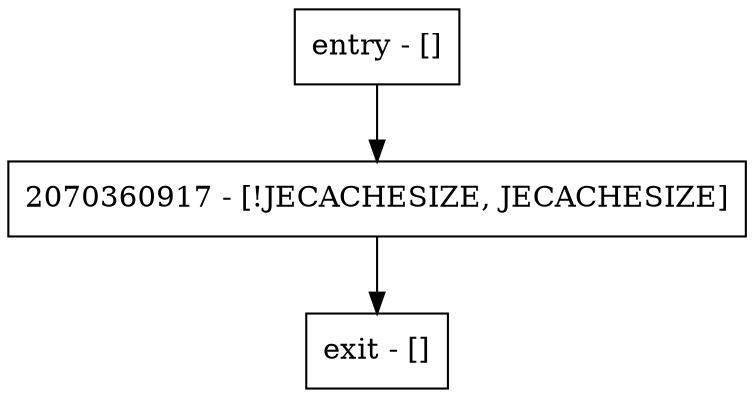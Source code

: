 digraph <init> {
node [shape=record];
entry [label="entry - []"];
exit [label="exit - []"];
2070360917 [label="2070360917 - [!JECACHESIZE, JECACHESIZE]"];
entry;
exit;
entry -> 2070360917;
2070360917 -> exit;
}
